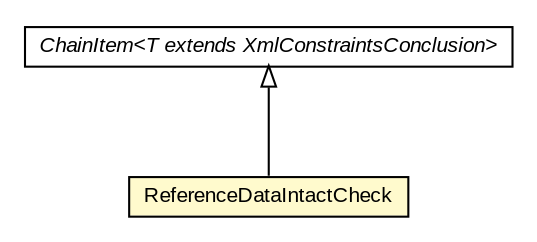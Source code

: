 #!/usr/local/bin/dot
#
# Class diagram 
# Generated by UMLGraph version R5_6-24-gf6e263 (http://www.umlgraph.org/)
#

digraph G {
	edge [fontname="arial",fontsize=10,labelfontname="arial",labelfontsize=10];
	node [fontname="arial",fontsize=10,shape=plaintext];
	nodesep=0.25;
	ranksep=0.5;
	// eu.europa.esig.dss.validation.process.ChainItem<T extends eu.europa.esig.dss.jaxb.detailedreport.XmlConstraintsConclusion>
	c546512 [label=<<table title="eu.europa.esig.dss.validation.process.ChainItem" border="0" cellborder="1" cellspacing="0" cellpadding="2" port="p" href="../../../ChainItem.html">
		<tr><td><table border="0" cellspacing="0" cellpadding="1">
<tr><td align="center" balign="center"><font face="arial italic"> ChainItem&lt;T extends XmlConstraintsConclusion&gt; </font></td></tr>
		</table></td></tr>
		</table>>, URL="../../../ChainItem.html", fontname="arial", fontcolor="black", fontsize=10.0];
	// eu.europa.esig.dss.validation.process.bbb.cv.checks.ReferenceDataIntactCheck
	c546520 [label=<<table title="eu.europa.esig.dss.validation.process.bbb.cv.checks.ReferenceDataIntactCheck" border="0" cellborder="1" cellspacing="0" cellpadding="2" port="p" bgcolor="lemonChiffon" href="./ReferenceDataIntactCheck.html">
		<tr><td><table border="0" cellspacing="0" cellpadding="1">
<tr><td align="center" balign="center"> ReferenceDataIntactCheck </td></tr>
		</table></td></tr>
		</table>>, URL="./ReferenceDataIntactCheck.html", fontname="arial", fontcolor="black", fontsize=10.0];
	//eu.europa.esig.dss.validation.process.bbb.cv.checks.ReferenceDataIntactCheck extends eu.europa.esig.dss.validation.process.ChainItem<eu.europa.esig.dss.jaxb.detailedreport.XmlCV>
	c546512:p -> c546520:p [dir=back,arrowtail=empty];
}

